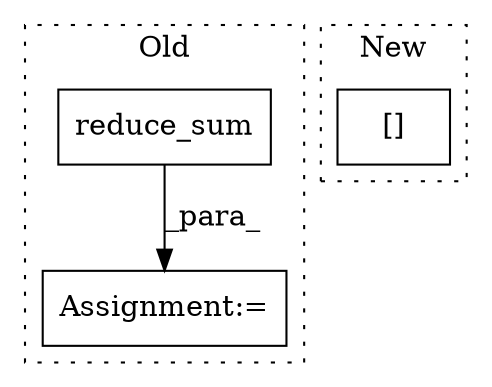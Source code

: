 digraph G {
subgraph cluster0 {
1 [label="reduce_sum" a="32" s="1540,1566" l="11,1" shape="box"];
3 [label="Assignment:=" a="7" s="1508" l="1" shape="box"];
label = "Old";
style="dotted";
}
subgraph cluster1 {
2 [label="[]" a="2" s="1528,1554" l="25,1" shape="box"];
label = "New";
style="dotted";
}
1 -> 3 [label="_para_"];
}